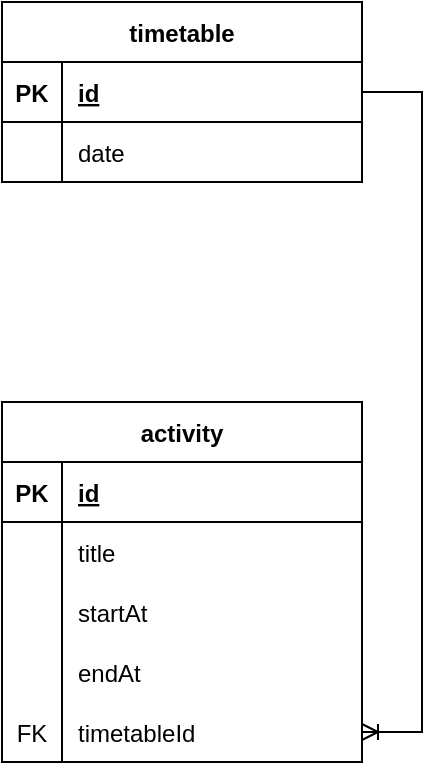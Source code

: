 <mxfile version="21.1.2" type="device">
  <diagram id="0ExHNWVUS_wDWCl89bjU" name="Страница 1">
    <mxGraphModel dx="1221" dy="620" grid="1" gridSize="10" guides="1" tooltips="1" connect="1" arrows="1" fold="1" page="0" pageScale="1" pageWidth="827" pageHeight="1169" math="0" shadow="0">
      <root>
        <mxCell id="0" />
        <mxCell id="1" parent="0" />
        <mxCell id="kuHsHtAnMm13nHqgf8xJ-8" value="timetable" style="shape=table;startSize=30;container=1;collapsible=1;childLayout=tableLayout;fixedRows=1;rowLines=0;fontStyle=1;align=center;resizeLast=1;" parent="1" vertex="1">
          <mxGeometry x="240" y="240" width="180" height="90" as="geometry">
            <mxRectangle x="240" y="240" width="65" height="30" as="alternateBounds" />
          </mxGeometry>
        </mxCell>
        <mxCell id="kuHsHtAnMm13nHqgf8xJ-9" value="" style="shape=tableRow;horizontal=0;startSize=0;swimlaneHead=0;swimlaneBody=0;fillColor=none;collapsible=0;dropTarget=0;points=[[0,0.5],[1,0.5]];portConstraint=eastwest;top=0;left=0;right=0;bottom=1;" parent="kuHsHtAnMm13nHqgf8xJ-8" vertex="1">
          <mxGeometry y="30" width="180" height="30" as="geometry" />
        </mxCell>
        <mxCell id="kuHsHtAnMm13nHqgf8xJ-10" value="PK" style="shape=partialRectangle;connectable=0;fillColor=none;top=0;left=0;bottom=0;right=0;fontStyle=1;overflow=hidden;" parent="kuHsHtAnMm13nHqgf8xJ-9" vertex="1">
          <mxGeometry width="30" height="30" as="geometry">
            <mxRectangle width="30" height="30" as="alternateBounds" />
          </mxGeometry>
        </mxCell>
        <mxCell id="kuHsHtAnMm13nHqgf8xJ-11" value="id" style="shape=partialRectangle;connectable=0;fillColor=none;top=0;left=0;bottom=0;right=0;align=left;spacingLeft=6;fontStyle=5;overflow=hidden;" parent="kuHsHtAnMm13nHqgf8xJ-9" vertex="1">
          <mxGeometry x="30" width="150" height="30" as="geometry">
            <mxRectangle width="150" height="30" as="alternateBounds" />
          </mxGeometry>
        </mxCell>
        <mxCell id="kuHsHtAnMm13nHqgf8xJ-12" value="" style="shape=tableRow;horizontal=0;startSize=0;swimlaneHead=0;swimlaneBody=0;fillColor=none;collapsible=0;dropTarget=0;points=[[0,0.5],[1,0.5]];portConstraint=eastwest;top=0;left=0;right=0;bottom=0;" parent="kuHsHtAnMm13nHqgf8xJ-8" vertex="1">
          <mxGeometry y="60" width="180" height="30" as="geometry" />
        </mxCell>
        <mxCell id="kuHsHtAnMm13nHqgf8xJ-13" value="" style="shape=partialRectangle;connectable=0;fillColor=none;top=0;left=0;bottom=0;right=0;editable=1;overflow=hidden;" parent="kuHsHtAnMm13nHqgf8xJ-12" vertex="1">
          <mxGeometry width="30" height="30" as="geometry">
            <mxRectangle width="30" height="30" as="alternateBounds" />
          </mxGeometry>
        </mxCell>
        <mxCell id="kuHsHtAnMm13nHqgf8xJ-14" value="date" style="shape=partialRectangle;connectable=0;fillColor=none;top=0;left=0;bottom=0;right=0;align=left;spacingLeft=6;overflow=hidden;" parent="kuHsHtAnMm13nHqgf8xJ-12" vertex="1">
          <mxGeometry x="30" width="150" height="30" as="geometry">
            <mxRectangle width="150" height="30" as="alternateBounds" />
          </mxGeometry>
        </mxCell>
        <mxCell id="kuHsHtAnMm13nHqgf8xJ-21" value="activity" style="shape=table;startSize=30;container=1;collapsible=1;childLayout=tableLayout;fixedRows=1;rowLines=0;fontStyle=1;align=center;resizeLast=1;" parent="1" vertex="1">
          <mxGeometry x="240" y="440" width="180" height="180" as="geometry">
            <mxRectangle x="240" y="440" width="80" height="30" as="alternateBounds" />
          </mxGeometry>
        </mxCell>
        <mxCell id="kuHsHtAnMm13nHqgf8xJ-22" value="" style="shape=tableRow;horizontal=0;startSize=0;swimlaneHead=0;swimlaneBody=0;fillColor=none;collapsible=0;dropTarget=0;points=[[0,0.5],[1,0.5]];portConstraint=eastwest;top=0;left=0;right=0;bottom=1;" parent="kuHsHtAnMm13nHqgf8xJ-21" vertex="1">
          <mxGeometry y="30" width="180" height="30" as="geometry" />
        </mxCell>
        <mxCell id="kuHsHtAnMm13nHqgf8xJ-23" value="PK" style="shape=partialRectangle;connectable=0;fillColor=none;top=0;left=0;bottom=0;right=0;fontStyle=1;overflow=hidden;" parent="kuHsHtAnMm13nHqgf8xJ-22" vertex="1">
          <mxGeometry width="30" height="30" as="geometry">
            <mxRectangle width="30" height="30" as="alternateBounds" />
          </mxGeometry>
        </mxCell>
        <mxCell id="kuHsHtAnMm13nHqgf8xJ-24" value="id" style="shape=partialRectangle;connectable=0;fillColor=none;top=0;left=0;bottom=0;right=0;align=left;spacingLeft=6;fontStyle=5;overflow=hidden;" parent="kuHsHtAnMm13nHqgf8xJ-22" vertex="1">
          <mxGeometry x="30" width="150" height="30" as="geometry">
            <mxRectangle width="150" height="30" as="alternateBounds" />
          </mxGeometry>
        </mxCell>
        <mxCell id="kuHsHtAnMm13nHqgf8xJ-25" value="" style="shape=tableRow;horizontal=0;startSize=0;swimlaneHead=0;swimlaneBody=0;fillColor=none;collapsible=0;dropTarget=0;points=[[0,0.5],[1,0.5]];portConstraint=eastwest;top=0;left=0;right=0;bottom=0;" parent="kuHsHtAnMm13nHqgf8xJ-21" vertex="1">
          <mxGeometry y="60" width="180" height="30" as="geometry" />
        </mxCell>
        <mxCell id="kuHsHtAnMm13nHqgf8xJ-26" value="" style="shape=partialRectangle;connectable=0;fillColor=none;top=0;left=0;bottom=0;right=0;editable=1;overflow=hidden;" parent="kuHsHtAnMm13nHqgf8xJ-25" vertex="1">
          <mxGeometry width="30" height="30" as="geometry">
            <mxRectangle width="30" height="30" as="alternateBounds" />
          </mxGeometry>
        </mxCell>
        <mxCell id="kuHsHtAnMm13nHqgf8xJ-27" value="title" style="shape=partialRectangle;connectable=0;fillColor=none;top=0;left=0;bottom=0;right=0;align=left;spacingLeft=6;overflow=hidden;" parent="kuHsHtAnMm13nHqgf8xJ-25" vertex="1">
          <mxGeometry x="30" width="150" height="30" as="geometry">
            <mxRectangle width="150" height="30" as="alternateBounds" />
          </mxGeometry>
        </mxCell>
        <mxCell id="kuHsHtAnMm13nHqgf8xJ-28" value="" style="shape=tableRow;horizontal=0;startSize=0;swimlaneHead=0;swimlaneBody=0;fillColor=none;collapsible=0;dropTarget=0;points=[[0,0.5],[1,0.5]];portConstraint=eastwest;top=0;left=0;right=0;bottom=0;" parent="kuHsHtAnMm13nHqgf8xJ-21" vertex="1">
          <mxGeometry y="90" width="180" height="30" as="geometry" />
        </mxCell>
        <mxCell id="kuHsHtAnMm13nHqgf8xJ-29" value="" style="shape=partialRectangle;connectable=0;fillColor=none;top=0;left=0;bottom=0;right=0;editable=1;overflow=hidden;" parent="kuHsHtAnMm13nHqgf8xJ-28" vertex="1">
          <mxGeometry width="30" height="30" as="geometry">
            <mxRectangle width="30" height="30" as="alternateBounds" />
          </mxGeometry>
        </mxCell>
        <mxCell id="kuHsHtAnMm13nHqgf8xJ-30" value="startAt" style="shape=partialRectangle;connectable=0;fillColor=none;top=0;left=0;bottom=0;right=0;align=left;spacingLeft=6;overflow=hidden;" parent="kuHsHtAnMm13nHqgf8xJ-28" vertex="1">
          <mxGeometry x="30" width="150" height="30" as="geometry">
            <mxRectangle width="150" height="30" as="alternateBounds" />
          </mxGeometry>
        </mxCell>
        <mxCell id="kuHsHtAnMm13nHqgf8xJ-31" value="" style="shape=tableRow;horizontal=0;startSize=0;swimlaneHead=0;swimlaneBody=0;fillColor=none;collapsible=0;dropTarget=0;points=[[0,0.5],[1,0.5]];portConstraint=eastwest;top=0;left=0;right=0;bottom=0;" parent="kuHsHtAnMm13nHqgf8xJ-21" vertex="1">
          <mxGeometry y="120" width="180" height="30" as="geometry" />
        </mxCell>
        <mxCell id="kuHsHtAnMm13nHqgf8xJ-32" value="" style="shape=partialRectangle;connectable=0;fillColor=none;top=0;left=0;bottom=0;right=0;editable=1;overflow=hidden;" parent="kuHsHtAnMm13nHqgf8xJ-31" vertex="1">
          <mxGeometry width="30" height="30" as="geometry">
            <mxRectangle width="30" height="30" as="alternateBounds" />
          </mxGeometry>
        </mxCell>
        <mxCell id="kuHsHtAnMm13nHqgf8xJ-33" value="endAt" style="shape=partialRectangle;connectable=0;fillColor=none;top=0;left=0;bottom=0;right=0;align=left;spacingLeft=6;overflow=hidden;" parent="kuHsHtAnMm13nHqgf8xJ-31" vertex="1">
          <mxGeometry x="30" width="150" height="30" as="geometry">
            <mxRectangle width="150" height="30" as="alternateBounds" />
          </mxGeometry>
        </mxCell>
        <mxCell id="kuHsHtAnMm13nHqgf8xJ-64" style="shape=tableRow;horizontal=0;startSize=0;swimlaneHead=0;swimlaneBody=0;fillColor=none;collapsible=0;dropTarget=0;points=[[0,0.5],[1,0.5]];portConstraint=eastwest;top=0;left=0;right=0;bottom=0;" parent="kuHsHtAnMm13nHqgf8xJ-21" vertex="1">
          <mxGeometry y="150" width="180" height="30" as="geometry" />
        </mxCell>
        <mxCell id="kuHsHtAnMm13nHqgf8xJ-65" value="FK" style="shape=partialRectangle;connectable=0;fillColor=none;top=0;left=0;bottom=0;right=0;editable=1;overflow=hidden;" parent="kuHsHtAnMm13nHqgf8xJ-64" vertex="1">
          <mxGeometry width="30" height="30" as="geometry">
            <mxRectangle width="30" height="30" as="alternateBounds" />
          </mxGeometry>
        </mxCell>
        <mxCell id="kuHsHtAnMm13nHqgf8xJ-66" value="timetableId" style="shape=partialRectangle;connectable=0;fillColor=none;top=0;left=0;bottom=0;right=0;align=left;spacingLeft=6;overflow=hidden;" parent="kuHsHtAnMm13nHqgf8xJ-64" vertex="1">
          <mxGeometry x="30" width="150" height="30" as="geometry">
            <mxRectangle width="150" height="30" as="alternateBounds" />
          </mxGeometry>
        </mxCell>
        <mxCell id="kuHsHtAnMm13nHqgf8xJ-67" value="" style="edgeStyle=entityRelationEdgeStyle;fontSize=12;html=1;endArrow=ERoneToMany;rounded=0;exitX=1;exitY=0.5;exitDx=0;exitDy=0;entryX=1;entryY=0.5;entryDx=0;entryDy=0;" parent="1" source="kuHsHtAnMm13nHqgf8xJ-9" target="kuHsHtAnMm13nHqgf8xJ-64" edge="1">
          <mxGeometry width="100" height="100" relative="1" as="geometry">
            <mxPoint x="190" y="460" as="sourcePoint" />
            <mxPoint x="290" y="360" as="targetPoint" />
          </mxGeometry>
        </mxCell>
      </root>
    </mxGraphModel>
  </diagram>
</mxfile>
